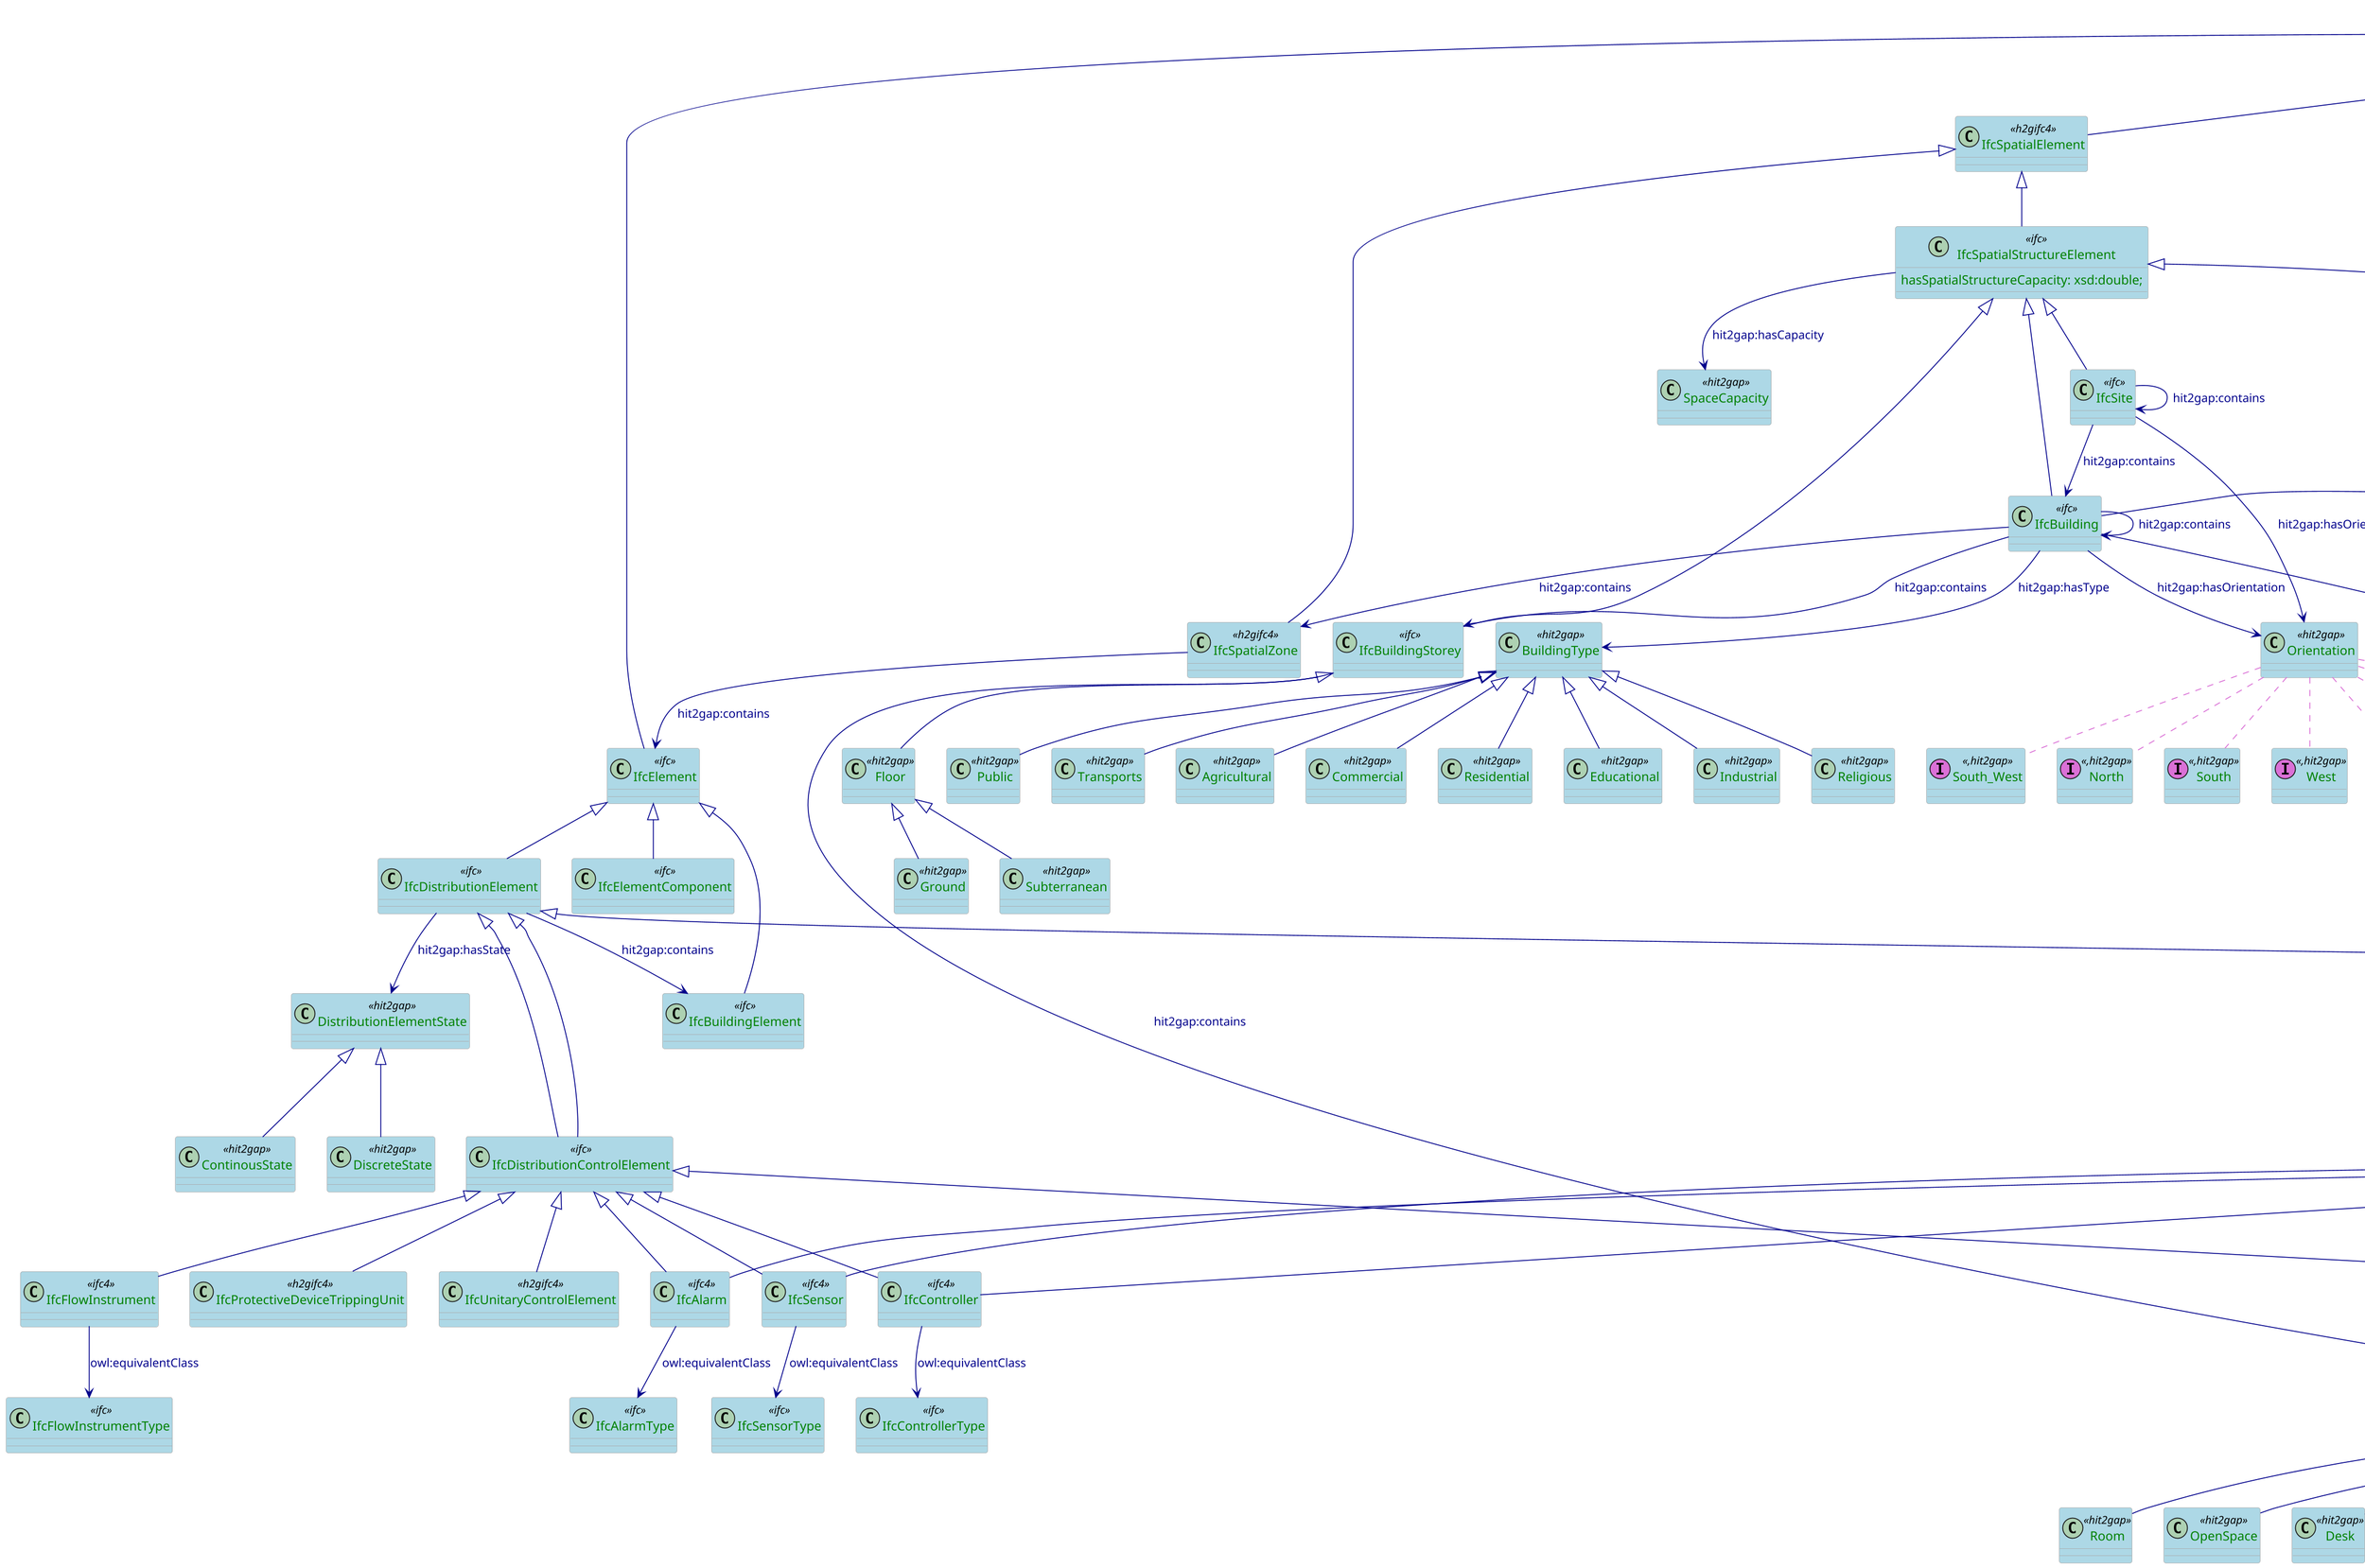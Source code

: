 @startuml

scale 0.5

skinparam class {
  ArrowColor DarkBlue
  ArrowFontColor DarkBlue
  BackgroundColor LightBlue
  BorderColor DarkGrey
}
skinparam dpi 300
skinparam stereotypeCBackgroundColor Wheat
skinparam classAttributeFontColor  Green


/'
  Definition of the Feature of interest classes
'/
class FeatureOfInterest <<ssn>>

class Observation <<ssn>>  {
  externalStorageID xsd:string
}

class MobileBuildingApplianceLocationObservation <<hit2gap>>

class IfcBuilding <<ifc>>
class IfcElement <<ifc>>
class IfcSpatialElement <<h2gifc4>>
class Microgrid <<ontomg>>
class IfcSpatialStructureElement <<ifc>>{
  hasSpatialStructureCapacity: xsd:double;
}
class IfcBuildingElement <<ifc>>
class IfcElementComponent <<ifc>>
class IfcDistributionControlElement <<ifc>>
class IfcDistributionFlowElement <<ifc>>
class IfcZone <<ifc>>
class IfcSpatialZone <<h2gifc4>>

class IfcFlowInstrument <<ifc4>>
class IfcFlowInstrumentType <<ifc>>

class IfcSensor <<ifc4>>
class IfcSensorType <<ifc>>

class IfcProtectiveDeviceTrippingUnit <<h2gifc4>>

class IfcUnitaryControlElement <<h2gifc4>>
class IfcFlowTerminal <<ifc>>

class IfcFlowStorageDevice <<ifc4>>
class IfcFlowStorageDeviceType <<ifc>>

class IfcFlowTreatmentDevice <<ifc>>

class IfcEnergyConversionDevice <<ifc>> {
  hasSetPoint xsd:boolean
}

class IfcFlowController <<ifc>>

class IfcFlowMovingDevice <<ifc>>

class BuildingAppliance <<hit2gap>>
class BuildingType <<hit2gap>>
class StaticBuildingAppliance <<hit2gap>>
class MobileBuildingAppliance <<hit2gap>>

class Monitoring <<hit2gap>>
class Wereable <<hit2gap>>

class Smartwatch <<hit2gap>>
class Smartphone <<hit2gap>>

class Meter <<hit2gap>>

class IfcActuator <<ifc4>>
class IfcActuatorType <<ifc>>

class IfcAlarm <<ifc4>>
class IfcAlarmType <<ifc>>

class IfcController <<ifc4>>
class IfcControllerType <<ifc>>

/'
  Building types class definition
'/
class Agricultural <<hit2gap>>
class Commercial <<hit2gap>>
class Residential  <<hit2gap>>
class Educational <<hit2gap>>
class Industrial <<hit2gap>>
class Religious <<hit2gap>>
class Public <<hit2gap>>
class Transports <<hit2gap>>

/'
  Building Zones types definition
'/

class Room <<hit2gap>>
class Floor <<hit2gap>>
class OpenSpace <<hit2gap>>
class Desk <<hit2gap>>
class Subterranean <<hit2gap>>
class Ground <<hit2gap>>

class IfcDistributionElement <<ifc>>
class DistributionElementState <<hit2gap>>
class DiscreteState <<hit2gap>>
class ContinousState <<hit2gap>>

class IfcBuildingStorey <<ifc>>
class IfcSite <<ifc>>
class IfcSpace <<ifc>>
class SpaceCapacity <<hit2gap>>

class Orientation <<hit2gap>>

class North <<(I,orchid),hit2gap>>
class South <<(I,orchid),hit2gap>>
class West <<(I,orchid),hit2gap>>
class East <<(I,orchid),hit2gap>>
class North_East <<(I,orchid),hit2gap>>
class North_West <<(I,orchid),hit2gap>>
class South_East <<(I,orchid),hit2gap>>
class South_West <<(I,orchid),hit2gap>>


/'
  Definition of the types of Physical Medium
'/

class PhysicalMedium <<hit2gap>>
class Oil <<hit2gap>>
class Gas <<hit2gap>>
class Water <<hit2gap>>
class Air <<hit2gap>>
class Steam <<hit2gap>>
class Radiation <<hit2gap>>

/'
  Definition of the types of FoIs
'/

FeatureOfInterest <|-- IfcBuilding
FeatureOfInterest <|-- BuildingAppliance
FeatureOfInterest <|-- IfcElement
FeatureOfInterest <|-- Microgrid
FeatureOfInterest <|-- IfcSpatialElement


IfcSpatialStructureElement <|-- IfcBuilding
IfcSpatialElement <|-- IfcSpatialStructureElement
IfcSpatialElement <|-- IfcSpatialZone

IfcSpatialStructureElement --> SpaceCapacity: hit2gap:hasCapacity


IfcSpatialStructureElement <|-- IfcBuildingStorey
IfcSpatialStructureElement <|-- IfcSite
IfcSpatialStructureElement <|-- IfcSpace



IfcBuilding -->IfcSpatialZone: hit2gap:contains
IfcSpatialZone --> IfcElement: hit2gap:contains


IfcSite --> IfcSite: hit2gap:contains
IfcSite --> IfcBuilding: hit2gap:contains
IfcBuilding --> IfcBuilding: hit2gap:contains
IfcBuildingStorey -->IfcSpace: hit2gap:contains
IfcZone -->IfcZone: hit2gap:contains
IfcZone -->IfcSpace: hit2gap:contains

IfcBuilding -->IfcSpace: hit2gap:contains
IfcBuilding --> IfcBuildingStorey: hit2gap:contains

IfcSite --> Orientation: hit2gap:hasOrientation
IfcBuilding --> Orientation: hit2gap:hasOrientation

Orientation..[#orchid] North
Orientation..[#orchid] South
Orientation..[#orchid] West
Orientation..[#orchid] East
Orientation..[#orchid] North_East
Orientation..[#orchid] North_West
Orientation..[#orchid] South_East
Orientation..[#orchid] South_West


IfcElement <|-- IfcDistributionElement
IfcElement <|-- IfcBuildingElement
IfcElement <|-- IfcElementComponent

IfcDistributionElement <|-- IfcDistributionControlElement
IfcDistributionElement <|-- IfcDistributionFlowElement

IfcDistributionFlowElement <|-- IfcFlowStorageDevice
IfcDistributionFlowElement <|-- IfcFlowMovingDevice
IfcDistributionFlowElement <|-- IfcFlowController
IfcDistributionFlowElement <|-- IfcFlowTerminal
IfcDistributionFlowElement <|-- IfcFlowTreatmentDevice
IfcDistributionFlowElement <|-- IfcEnergyConversionDevice

IfcDistributionElement --> DistributionElementState: hit2gap:hasState
DistributionElementState <|-- ContinousState
DistributionElementState <|-- DiscreteState

IfcDistributionElement --> IfcBuildingElement: hit2gap:contains

BuildingType <|-- Agricultural
BuildingType <|-- Commercial
BuildingType <|-- Residential
BuildingType <|-- Educational
BuildingType <|-- Industrial
BuildingType <|-- Religious
BuildingType <|-- Public
BuildingType <|-- Transports

IfcBuilding --> BuildingType: hit2gap:hasType

BuildingAppliance <|-- StaticBuildingAppliance 
BuildingAppliance <|-- MobileBuildingAppliance

StaticBuildingAppliance <|-- IfcFlowTerminal
StaticBuildingAppliance <|-- Monitoring
MobileBuildingAppliance <|-- Wereable

BuildingAppliance --> BuildingAppliance: hit2gap:contains
StaticBuildingAppliance --> IfcZone: hit2gap:isLocatedIn
Monitoring --> BuildingAppliance: hit2gap:MeasureInputOutput
IfcEnergyConversionDevice --> IfcZone: hit2gap:InputOutput
StaticBuildingAppliance <|-- IfcFlowStorageDevice
StaticBuildingAppliance <|-- IfcFlowMovingDevice
StaticBuildingAppliance <|-- IfcFlowController
StaticBuildingAppliance <|-- IfcFlowTreatmentDevice
StaticBuildingAppliance <|-- IfcEnergyConversionDevice
Observation <|-- MobileBuildingApplianceLocationObservation
MobileBuildingAppliance --> MobileBuildingApplianceLocationObservation: hit2gap:wasLocated

Wereable <|-- Smartwatch
Wereable <|-- Smartphone

Monitoring <|-- IfcSensor
Monitoring <|-- IfcActuator
Monitoring <|-- IfcAlarm
Monitoring <|-- IfcController
Monitoring <|-- Meter

IfcSpace <|-- Office
IfcSpace <|-- CirculationArea
IfcSpace <|-- WetArea
IfcSpace <|-- ConferenceRoom
IfcSpace <|-- Balcony
IfcSpace <|-- Kitchen
IfcSpace <|-- Toilets
IfcSpace <|-- Bathroom
IfcSpace <|-- RestRoom
IfcSpace <|-- Canteen
IfcSpace <|-- Cafeteria
IfcSpace <|-- Room
IfcSpace <|-- Desk
IfcSpace <|-- OpenSpace

IfcBuildingStorey <|-- Floor
Floor <|-- Subterranean
Floor <|-- Ground

IfcDistributionElement <|-- IfcDistributionControlElement
IfcDistributionControlElement <|-- IfcActuator
IfcDistributionControlElement <|-- IfcAlarm
IfcDistributionControlElement <|-- IfcController
IfcDistributionControlElement <|-- IfcFlowInstrument
IfcDistributionControlElement <|-- IfcProtectiveDeviceTrippingUnit
IfcDistributionControlElement <|-- IfcSensor
IfcDistributionControlElement <|-- IfcUnitaryControlElement

PhysicalMedium <|-- Oil
PhysicalMedium <|-- Gas
PhysicalMedium <|-- Water
PhysicalMedium <|-- Air
PhysicalMedium <|-- Steam
PhysicalMedium <|-- Radiation

IfcFlowMovingDevice --> PhysicalMedium: hit2gap:transports
IfcEnergyConversionDevice --> PhysicalMedium: hit2gap:consumes
IfcEnergyConversionDevice --> PhysicalMedium: hit2gap:produces
IfcFlowStorageDevice --> PhysicalMedium: hit2gap:stores
IfcFlowController --> PhysicalMedium: hit2gap:controls
IfcFlowTerminal --> PhysicalMedium: hit2gap:consumes

IfcFlowInstrument --> IfcFlowInstrumentType: owl:equivalentClass
IfcSensor --> IfcSensorType: owl:equivalentClass
IfcFlowStorageDevice --> IfcFlowStorageDeviceType: owl:equivalentClass
IfcActuator --> IfcActuatorType: owl:equivalentClass
IfcAlarm --> IfcAlarmType: owl:equivalentClass
IfcController --> IfcControllerType: owl:equivalentClass
@enduml

